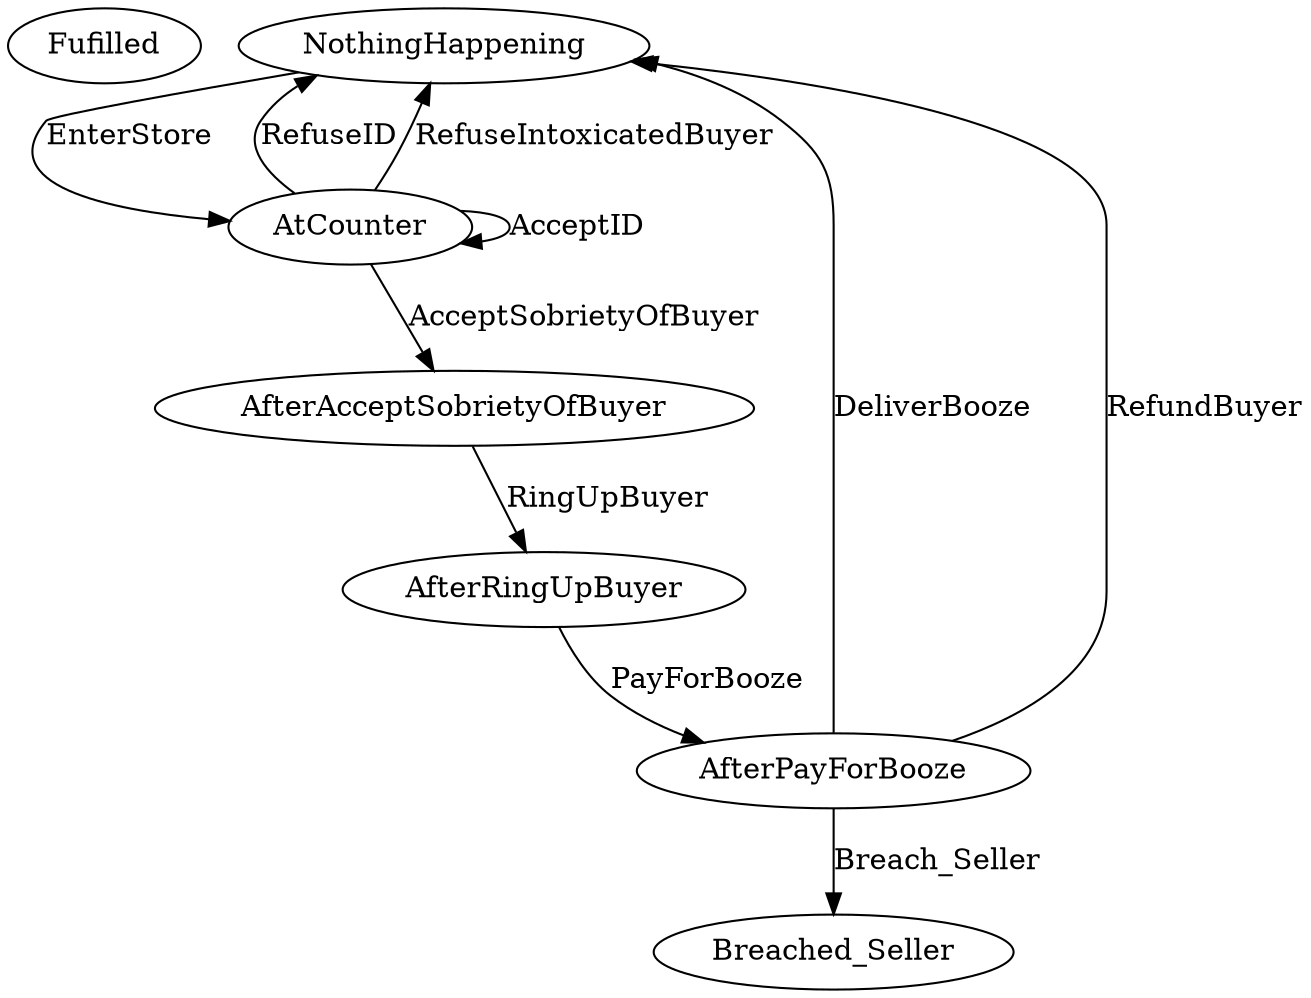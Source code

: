 // THIS IS A GENERATED FILE. DO NOT EDIT.

digraph Meng_buys_lots_of_booze {    
    Fulfilled[label=Fufilled];
    NothingHappening[label=NothingHappening];
	AtCounter[label=AtCounter]
        
    
         
    
    
    
    
    NothingHappening -> AtCounter [label=EnterStore];
	AtCounter -> NothingHappening [label=RefuseID];
	AtCounter -> NothingHappening [label=RefuseIntoxicatedBuyer];
	AtCounter -> AfterAcceptSobrietyOfBuyer [label=AcceptSobrietyOfBuyer];
	AfterAcceptSobrietyOfBuyer -> AfterRingUpBuyer [label=RingUpBuyer];
	AfterRingUpBuyer -> AfterPayForBooze [label=PayForBooze];
	AfterPayForBooze -> NothingHappening [label=DeliverBooze];
	AfterPayForBooze -> NothingHappening [label=RefundBuyer];
	AfterPayForBooze -> Breached_Seller [label=Breach_Seller];
	     
    
    AtCounter -> AtCounter [label=AcceptID];
	   
}
